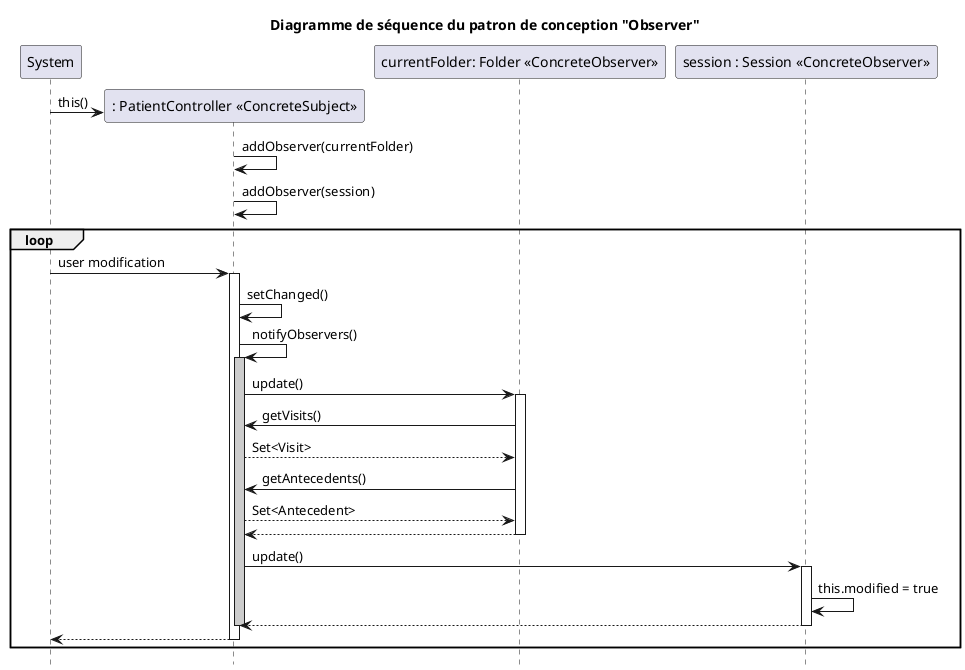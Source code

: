 @startuml

hide footbox
title Diagramme de séquence du patron de conception "Observer"

participant System
create participant ": PatientController <<ConcreteSubject>>" as CS
System -> CS : this()


participant "currentFolder: Folder <<ConcreteObserver>>" as O1
participant "session : Session <<ConcreteObserver>>" as O2


CS -> CS: addObserver(currentFolder)
CS -> CS: addObserver(session)


loop

System -> CS: user modification

activate CS
CS -> CS: setChanged()
CS -> CS: notifyObservers()
activate CS  #CCCCCC
CS -> O1: update()
activate O1
O1 -> CS: getVisits()
CS --> O1 : Set<Visit>
O1 -> CS: getAntecedents()
CS --> O1 : Set<Antecedent>
O1 --> CS
deactivate O1

CS -> O2: update()

activate O2
O2 -> O2: this.modified = true
O2 --> CS
deactivate O2


deactivate CS
CS --> System
deactivate CS

end




@enduml
